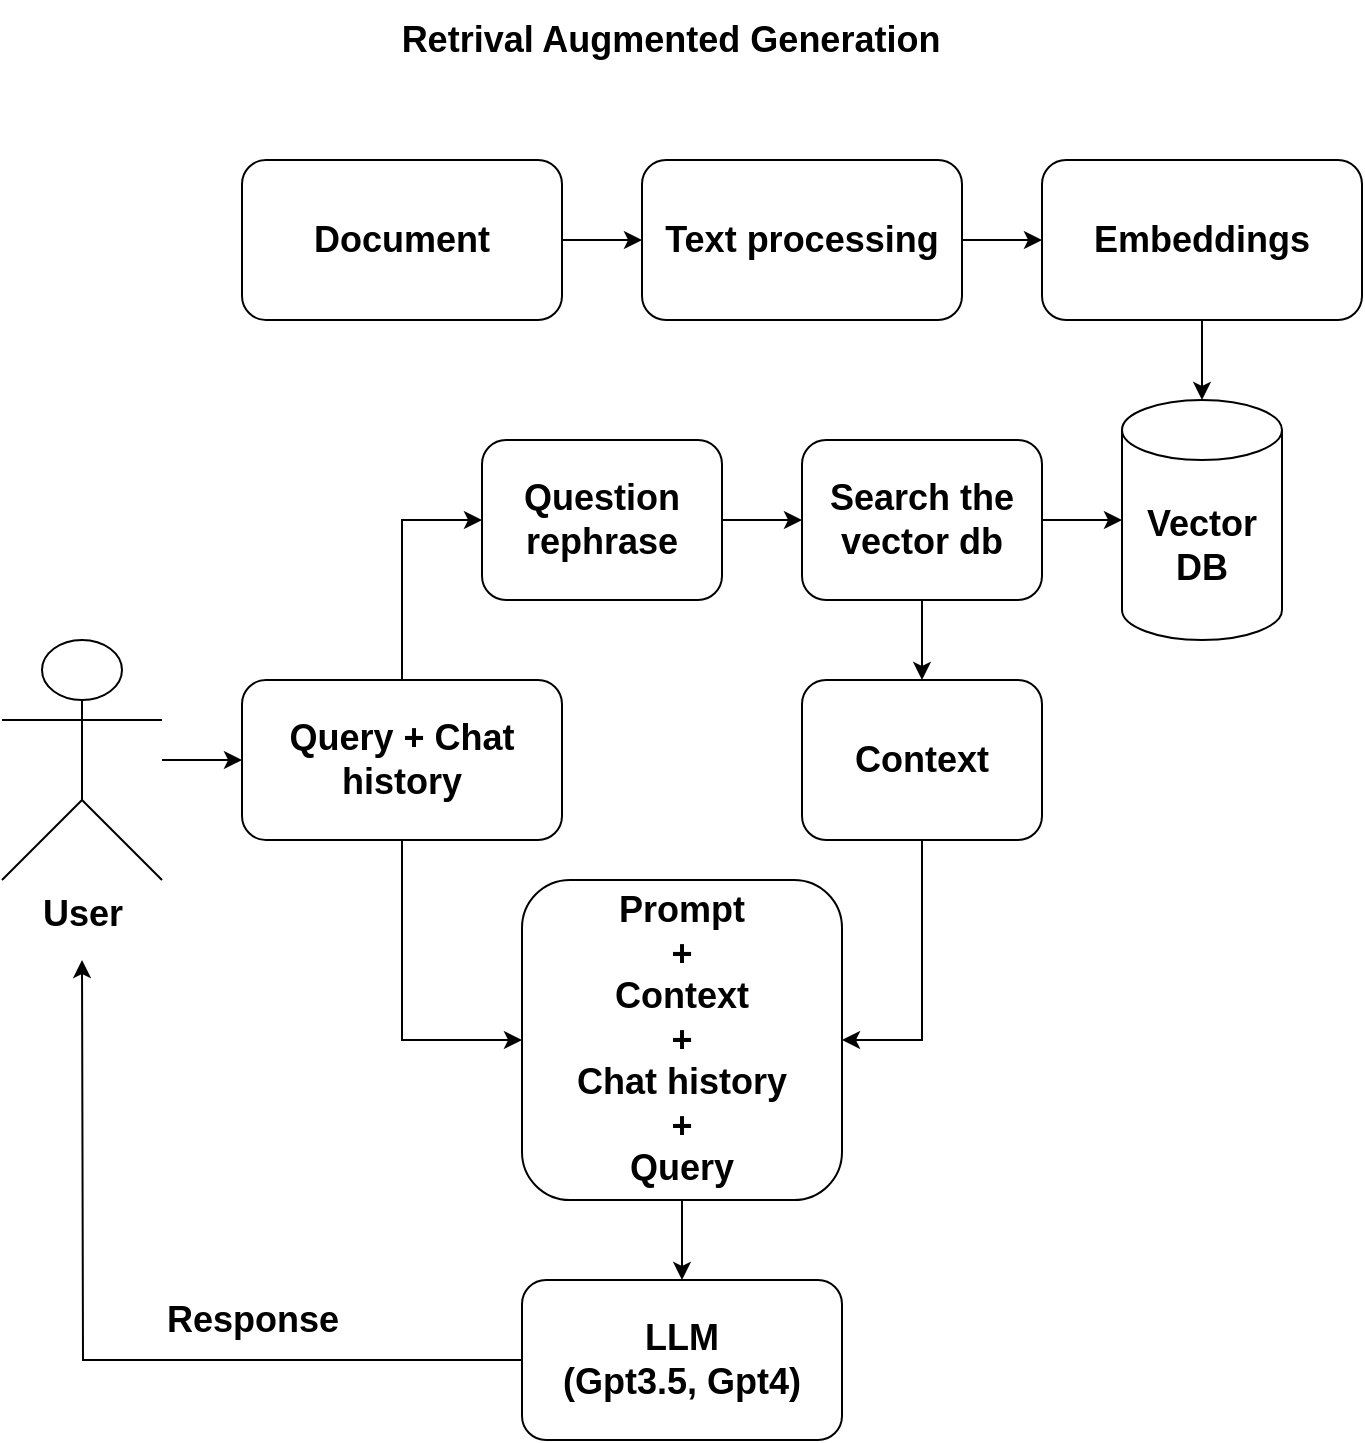 <mxfile version="22.0.3" type="device">
  <diagram name="Page-1" id="hHzABvkJ2kjhy02HxbDV">
    <mxGraphModel dx="1120" dy="523" grid="1" gridSize="10" guides="1" tooltips="1" connect="1" arrows="1" fold="1" page="1" pageScale="1" pageWidth="827" pageHeight="1169" math="0" shadow="0">
      <root>
        <mxCell id="0" />
        <mxCell id="1" parent="0" />
        <mxCell id="qzmTWsQdhkkjeLgQCsVu-4" value="" style="edgeStyle=orthogonalEdgeStyle;rounded=0;orthogonalLoop=1;jettySize=auto;html=1;" parent="1" source="qzmTWsQdhkkjeLgQCsVu-1" target="qzmTWsQdhkkjeLgQCsVu-2" edge="1">
          <mxGeometry relative="1" as="geometry" />
        </mxCell>
        <mxCell id="qzmTWsQdhkkjeLgQCsVu-1" value="&lt;b&gt;&lt;font style=&quot;font-size: 18px;&quot;&gt;Document&lt;/font&gt;&lt;/b&gt;" style="rounded=1;whiteSpace=wrap;html=1;" parent="1" vertex="1">
          <mxGeometry x="200" y="120" width="160" height="80" as="geometry" />
        </mxCell>
        <mxCell id="qzmTWsQdhkkjeLgQCsVu-5" value="" style="edgeStyle=orthogonalEdgeStyle;rounded=0;orthogonalLoop=1;jettySize=auto;html=1;" parent="1" source="qzmTWsQdhkkjeLgQCsVu-2" target="qzmTWsQdhkkjeLgQCsVu-3" edge="1">
          <mxGeometry relative="1" as="geometry" />
        </mxCell>
        <mxCell id="qzmTWsQdhkkjeLgQCsVu-2" value="&lt;span style=&quot;font-size: 18px;&quot;&gt;&lt;b&gt;Text processing&lt;/b&gt;&lt;/span&gt;" style="rounded=1;whiteSpace=wrap;html=1;" parent="1" vertex="1">
          <mxGeometry x="400" y="120" width="160" height="80" as="geometry" />
        </mxCell>
        <mxCell id="qzmTWsQdhkkjeLgQCsVu-7" value="" style="edgeStyle=orthogonalEdgeStyle;rounded=0;orthogonalLoop=1;jettySize=auto;html=1;" parent="1" source="qzmTWsQdhkkjeLgQCsVu-3" target="qzmTWsQdhkkjeLgQCsVu-6" edge="1">
          <mxGeometry relative="1" as="geometry" />
        </mxCell>
        <mxCell id="qzmTWsQdhkkjeLgQCsVu-3" value="&lt;b&gt;&lt;font style=&quot;font-size: 18px;&quot;&gt;Embeddings&lt;/font&gt;&lt;/b&gt;" style="rounded=1;whiteSpace=wrap;html=1;" parent="1" vertex="1">
          <mxGeometry x="600" y="120" width="160" height="80" as="geometry" />
        </mxCell>
        <mxCell id="qzmTWsQdhkkjeLgQCsVu-6" value="&lt;b&gt;&lt;font style=&quot;font-size: 18px;&quot;&gt;Vector DB&lt;/font&gt;&lt;/b&gt;" style="shape=cylinder3;whiteSpace=wrap;html=1;boundedLbl=1;backgroundOutline=1;size=15;" parent="1" vertex="1">
          <mxGeometry x="640" y="240" width="80" height="120" as="geometry" />
        </mxCell>
        <mxCell id="qzmTWsQdhkkjeLgQCsVu-10" value="" style="edgeStyle=orthogonalEdgeStyle;rounded=0;orthogonalLoop=1;jettySize=auto;html=1;" parent="1" source="qzmTWsQdhkkjeLgQCsVu-8" target="qzmTWsQdhkkjeLgQCsVu-9" edge="1">
          <mxGeometry relative="1" as="geometry" />
        </mxCell>
        <mxCell id="qzmTWsQdhkkjeLgQCsVu-8" value="&lt;b&gt;&lt;font style=&quot;font-size: 18px;&quot;&gt;User&lt;/font&gt;&lt;/b&gt;" style="shape=umlActor;verticalLabelPosition=bottom;verticalAlign=top;html=1;outlineConnect=0;" parent="1" vertex="1">
          <mxGeometry x="80" y="360" width="80" height="120" as="geometry" />
        </mxCell>
        <mxCell id="qzmTWsQdhkkjeLgQCsVu-12" style="edgeStyle=orthogonalEdgeStyle;rounded=0;orthogonalLoop=1;jettySize=auto;html=1;entryX=0;entryY=0.5;entryDx=0;entryDy=0;exitX=0.5;exitY=0;exitDx=0;exitDy=0;" parent="1" source="qzmTWsQdhkkjeLgQCsVu-9" target="qzmTWsQdhkkjeLgQCsVu-11" edge="1">
          <mxGeometry relative="1" as="geometry" />
        </mxCell>
        <mxCell id="qzmTWsQdhkkjeLgQCsVu-20" style="edgeStyle=orthogonalEdgeStyle;rounded=0;orthogonalLoop=1;jettySize=auto;html=1;entryX=0;entryY=0.5;entryDx=0;entryDy=0;" parent="1" source="qzmTWsQdhkkjeLgQCsVu-9" target="qzmTWsQdhkkjeLgQCsVu-18" edge="1">
          <mxGeometry relative="1" as="geometry" />
        </mxCell>
        <mxCell id="qzmTWsQdhkkjeLgQCsVu-9" value="&lt;b&gt;&lt;font style=&quot;font-size: 18px;&quot;&gt;Query + Chat history&lt;/font&gt;&lt;/b&gt;" style="rounded=1;whiteSpace=wrap;html=1;" parent="1" vertex="1">
          <mxGeometry x="200" y="380" width="160" height="80" as="geometry" />
        </mxCell>
        <mxCell id="qzmTWsQdhkkjeLgQCsVu-14" value="" style="edgeStyle=orthogonalEdgeStyle;rounded=0;orthogonalLoop=1;jettySize=auto;html=1;" parent="1" source="qzmTWsQdhkkjeLgQCsVu-11" target="qzmTWsQdhkkjeLgQCsVu-13" edge="1">
          <mxGeometry relative="1" as="geometry" />
        </mxCell>
        <mxCell id="qzmTWsQdhkkjeLgQCsVu-11" value="&lt;b&gt;&lt;font style=&quot;font-size: 18px;&quot;&gt;Question rephrase&lt;/font&gt;&lt;/b&gt;" style="rounded=1;whiteSpace=wrap;html=1;" parent="1" vertex="1">
          <mxGeometry x="320" y="260" width="120" height="80" as="geometry" />
        </mxCell>
        <mxCell id="qzmTWsQdhkkjeLgQCsVu-15" value="" style="edgeStyle=orthogonalEdgeStyle;rounded=0;orthogonalLoop=1;jettySize=auto;html=1;" parent="1" source="qzmTWsQdhkkjeLgQCsVu-13" target="qzmTWsQdhkkjeLgQCsVu-6" edge="1">
          <mxGeometry relative="1" as="geometry" />
        </mxCell>
        <mxCell id="qzmTWsQdhkkjeLgQCsVu-17" value="" style="edgeStyle=orthogonalEdgeStyle;rounded=0;orthogonalLoop=1;jettySize=auto;html=1;" parent="1" source="qzmTWsQdhkkjeLgQCsVu-13" target="qzmTWsQdhkkjeLgQCsVu-16" edge="1">
          <mxGeometry relative="1" as="geometry" />
        </mxCell>
        <mxCell id="qzmTWsQdhkkjeLgQCsVu-13" value="&lt;b&gt;&lt;font style=&quot;font-size: 18px;&quot;&gt;Search the vector db&lt;/font&gt;&lt;/b&gt;" style="rounded=1;whiteSpace=wrap;html=1;" parent="1" vertex="1">
          <mxGeometry x="480" y="260" width="120" height="80" as="geometry" />
        </mxCell>
        <mxCell id="qzmTWsQdhkkjeLgQCsVu-19" style="edgeStyle=orthogonalEdgeStyle;rounded=0;orthogonalLoop=1;jettySize=auto;html=1;entryX=1;entryY=0.5;entryDx=0;entryDy=0;" parent="1" source="qzmTWsQdhkkjeLgQCsVu-16" target="qzmTWsQdhkkjeLgQCsVu-18" edge="1">
          <mxGeometry relative="1" as="geometry" />
        </mxCell>
        <mxCell id="qzmTWsQdhkkjeLgQCsVu-16" value="&lt;b&gt;&lt;font style=&quot;font-size: 18px;&quot;&gt;Context&lt;/font&gt;&lt;/b&gt;" style="rounded=1;whiteSpace=wrap;html=1;" parent="1" vertex="1">
          <mxGeometry x="480" y="380" width="120" height="80" as="geometry" />
        </mxCell>
        <mxCell id="qzmTWsQdhkkjeLgQCsVu-22" value="" style="edgeStyle=orthogonalEdgeStyle;rounded=0;orthogonalLoop=1;jettySize=auto;html=1;" parent="1" source="qzmTWsQdhkkjeLgQCsVu-18" target="qzmTWsQdhkkjeLgQCsVu-21" edge="1">
          <mxGeometry relative="1" as="geometry" />
        </mxCell>
        <mxCell id="qzmTWsQdhkkjeLgQCsVu-18" value="&lt;b&gt;&lt;font style=&quot;font-size: 18px;&quot;&gt;Prompt&lt;br&gt;+&lt;br&gt;Context&lt;br&gt;+&lt;br&gt;Chat history&lt;br&gt;+&lt;br&gt;Query&lt;br&gt;&lt;/font&gt;&lt;/b&gt;" style="rounded=1;whiteSpace=wrap;html=1;" parent="1" vertex="1">
          <mxGeometry x="340" y="480" width="160" height="160" as="geometry" />
        </mxCell>
        <mxCell id="qzmTWsQdhkkjeLgQCsVu-23" style="edgeStyle=orthogonalEdgeStyle;rounded=0;orthogonalLoop=1;jettySize=auto;html=1;" parent="1" source="qzmTWsQdhkkjeLgQCsVu-21" edge="1">
          <mxGeometry relative="1" as="geometry">
            <mxPoint x="120" y="520" as="targetPoint" />
          </mxGeometry>
        </mxCell>
        <mxCell id="qzmTWsQdhkkjeLgQCsVu-21" value="&lt;b&gt;&lt;font style=&quot;font-size: 18px;&quot;&gt;LLM&lt;br&gt;(Gpt3.5, Gpt4)&lt;br&gt;&lt;/font&gt;&lt;/b&gt;" style="rounded=1;whiteSpace=wrap;html=1;" parent="1" vertex="1">
          <mxGeometry x="340" y="680" width="160" height="80" as="geometry" />
        </mxCell>
        <mxCell id="qzmTWsQdhkkjeLgQCsVu-24" value="&lt;b&gt;&lt;font style=&quot;font-size: 18px;&quot;&gt;Response&lt;/font&gt;&lt;/b&gt;" style="text;html=1;align=center;verticalAlign=middle;resizable=0;points=[];autosize=1;strokeColor=none;fillColor=none;" parent="1" vertex="1">
          <mxGeometry x="150" y="680" width="110" height="40" as="geometry" />
        </mxCell>
        <mxCell id="KwWgteZ0I7pdGQGwFU1C-1" value="&lt;b&gt;&lt;font style=&quot;font-size: 18px;&quot;&gt;Retrival Augmented Generation&lt;/font&gt;&lt;/b&gt;" style="text;html=1;align=center;verticalAlign=middle;resizable=0;points=[];autosize=1;strokeColor=none;fillColor=none;" vertex="1" parent="1">
          <mxGeometry x="269" y="40" width="290" height="40" as="geometry" />
        </mxCell>
      </root>
    </mxGraphModel>
  </diagram>
</mxfile>
